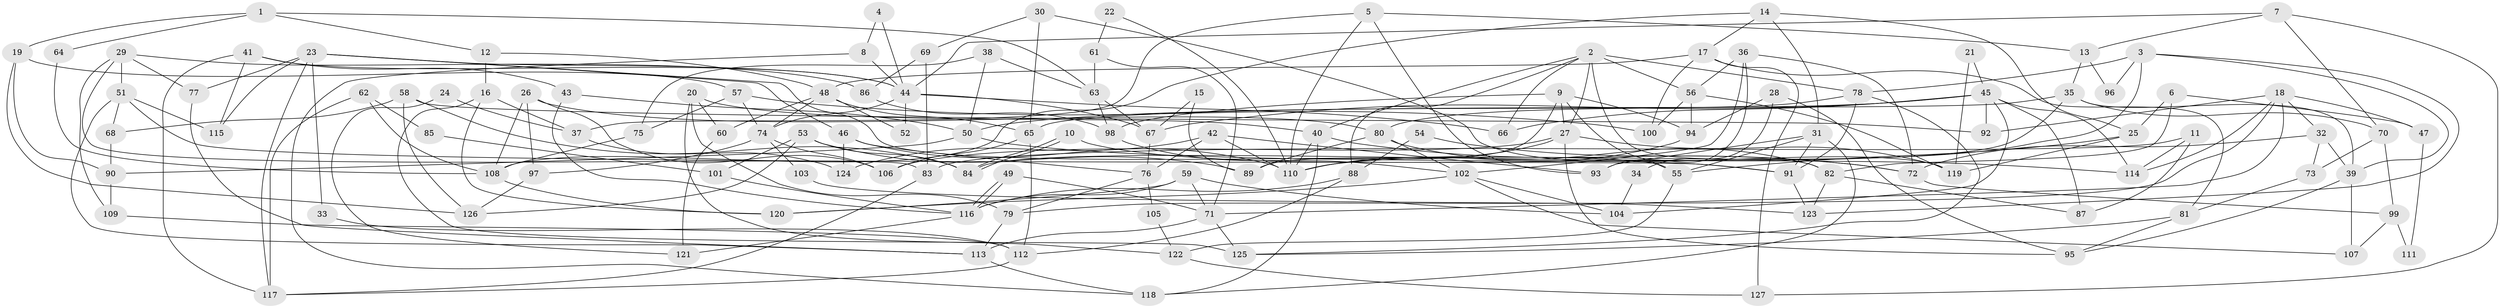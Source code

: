 // coarse degree distribution, {4: 0.13580246913580246, 8: 0.08641975308641975, 2: 0.1111111111111111, 10: 0.024691358024691357, 3: 0.1728395061728395, 6: 0.1728395061728395, 5: 0.18518518518518517, 9: 0.012345679012345678, 7: 0.07407407407407407, 13: 0.012345679012345678, 11: 0.012345679012345678}
// Generated by graph-tools (version 1.1) at 2025/24/03/03/25 07:24:03]
// undirected, 127 vertices, 254 edges
graph export_dot {
graph [start="1"]
  node [color=gray90,style=filled];
  1;
  2;
  3;
  4;
  5;
  6;
  7;
  8;
  9;
  10;
  11;
  12;
  13;
  14;
  15;
  16;
  17;
  18;
  19;
  20;
  21;
  22;
  23;
  24;
  25;
  26;
  27;
  28;
  29;
  30;
  31;
  32;
  33;
  34;
  35;
  36;
  37;
  38;
  39;
  40;
  41;
  42;
  43;
  44;
  45;
  46;
  47;
  48;
  49;
  50;
  51;
  52;
  53;
  54;
  55;
  56;
  57;
  58;
  59;
  60;
  61;
  62;
  63;
  64;
  65;
  66;
  67;
  68;
  69;
  70;
  71;
  72;
  73;
  74;
  75;
  76;
  77;
  78;
  79;
  80;
  81;
  82;
  83;
  84;
  85;
  86;
  87;
  88;
  89;
  90;
  91;
  92;
  93;
  94;
  95;
  96;
  97;
  98;
  99;
  100;
  101;
  102;
  103;
  104;
  105;
  106;
  107;
  108;
  109;
  110;
  111;
  112;
  113;
  114;
  115;
  116;
  117;
  118;
  119;
  120;
  121;
  122;
  123;
  124;
  125;
  126;
  127;
  1 -- 63;
  1 -- 19;
  1 -- 12;
  1 -- 64;
  2 -- 78;
  2 -- 27;
  2 -- 40;
  2 -- 56;
  2 -- 66;
  2 -- 82;
  2 -- 88;
  3 -- 110;
  3 -- 78;
  3 -- 39;
  3 -- 96;
  3 -- 123;
  4 -- 44;
  4 -- 8;
  5 -- 110;
  5 -- 93;
  5 -- 13;
  5 -- 37;
  6 -- 82;
  6 -- 25;
  6 -- 47;
  7 -- 13;
  7 -- 127;
  7 -- 44;
  7 -- 70;
  8 -- 118;
  8 -- 44;
  9 -- 27;
  9 -- 98;
  9 -- 55;
  9 -- 89;
  9 -- 94;
  10 -- 84;
  10 -- 84;
  10 -- 91;
  11 -- 87;
  11 -- 83;
  11 -- 114;
  12 -- 16;
  12 -- 48;
  13 -- 35;
  13 -- 96;
  14 -- 31;
  14 -- 25;
  14 -- 17;
  14 -- 108;
  15 -- 67;
  15 -- 89;
  16 -- 125;
  16 -- 120;
  16 -- 37;
  17 -- 100;
  17 -- 48;
  17 -- 81;
  17 -- 127;
  18 -- 114;
  18 -- 32;
  18 -- 47;
  18 -- 71;
  18 -- 79;
  18 -- 92;
  19 -- 90;
  19 -- 126;
  19 -- 57;
  20 -- 79;
  20 -- 40;
  20 -- 60;
  20 -- 122;
  21 -- 45;
  21 -- 119;
  22 -- 110;
  22 -- 61;
  23 -- 117;
  23 -- 44;
  23 -- 33;
  23 -- 46;
  23 -- 55;
  23 -- 77;
  23 -- 115;
  24 -- 37;
  24 -- 121;
  25 -- 119;
  25 -- 55;
  26 -- 97;
  26 -- 106;
  26 -- 80;
  26 -- 108;
  27 -- 110;
  27 -- 106;
  27 -- 95;
  27 -- 119;
  28 -- 95;
  28 -- 94;
  28 -- 34;
  29 -- 51;
  29 -- 77;
  29 -- 83;
  29 -- 86;
  29 -- 109;
  30 -- 69;
  30 -- 65;
  30 -- 119;
  31 -- 118;
  31 -- 55;
  31 -- 91;
  31 -- 93;
  32 -- 39;
  32 -- 72;
  32 -- 73;
  33 -- 112;
  34 -- 104;
  35 -- 39;
  35 -- 70;
  35 -- 65;
  35 -- 84;
  36 -- 56;
  36 -- 102;
  36 -- 72;
  36 -- 93;
  37 -- 124;
  38 -- 50;
  38 -- 75;
  38 -- 63;
  39 -- 95;
  39 -- 107;
  40 -- 110;
  40 -- 72;
  40 -- 118;
  41 -- 43;
  41 -- 44;
  41 -- 115;
  41 -- 117;
  42 -- 124;
  42 -- 93;
  42 -- 76;
  42 -- 110;
  43 -- 50;
  43 -- 116;
  44 -- 66;
  44 -- 52;
  44 -- 67;
  44 -- 74;
  45 -- 67;
  45 -- 92;
  45 -- 50;
  45 -- 66;
  45 -- 87;
  45 -- 104;
  45 -- 114;
  46 -- 110;
  46 -- 76;
  46 -- 124;
  47 -- 111;
  48 -- 52;
  48 -- 60;
  48 -- 65;
  48 -- 74;
  49 -- 116;
  49 -- 116;
  49 -- 71;
  50 -- 114;
  50 -- 90;
  51 -- 91;
  51 -- 115;
  51 -- 68;
  51 -- 113;
  53 -- 84;
  53 -- 89;
  53 -- 101;
  53 -- 126;
  54 -- 72;
  54 -- 88;
  55 -- 122;
  56 -- 119;
  56 -- 94;
  56 -- 100;
  57 -- 74;
  57 -- 75;
  57 -- 100;
  58 -- 68;
  58 -- 84;
  58 -- 92;
  58 -- 126;
  59 -- 120;
  59 -- 71;
  59 -- 104;
  59 -- 116;
  60 -- 121;
  61 -- 71;
  61 -- 63;
  62 -- 117;
  62 -- 108;
  62 -- 85;
  63 -- 67;
  63 -- 98;
  64 -- 108;
  65 -- 106;
  65 -- 112;
  67 -- 76;
  68 -- 90;
  69 -- 86;
  69 -- 83;
  70 -- 99;
  70 -- 73;
  71 -- 113;
  71 -- 125;
  72 -- 99;
  73 -- 81;
  74 -- 97;
  74 -- 103;
  74 -- 106;
  75 -- 108;
  76 -- 79;
  76 -- 105;
  77 -- 113;
  78 -- 125;
  78 -- 91;
  78 -- 80;
  79 -- 113;
  80 -- 82;
  80 -- 89;
  80 -- 102;
  81 -- 95;
  81 -- 125;
  82 -- 87;
  82 -- 123;
  83 -- 117;
  85 -- 101;
  86 -- 98;
  88 -- 116;
  88 -- 112;
  90 -- 109;
  91 -- 123;
  94 -- 110;
  97 -- 126;
  98 -- 102;
  99 -- 107;
  99 -- 111;
  101 -- 116;
  102 -- 104;
  102 -- 107;
  102 -- 120;
  103 -- 123;
  105 -- 122;
  108 -- 120;
  109 -- 112;
  112 -- 117;
  113 -- 118;
  116 -- 121;
  122 -- 127;
}
